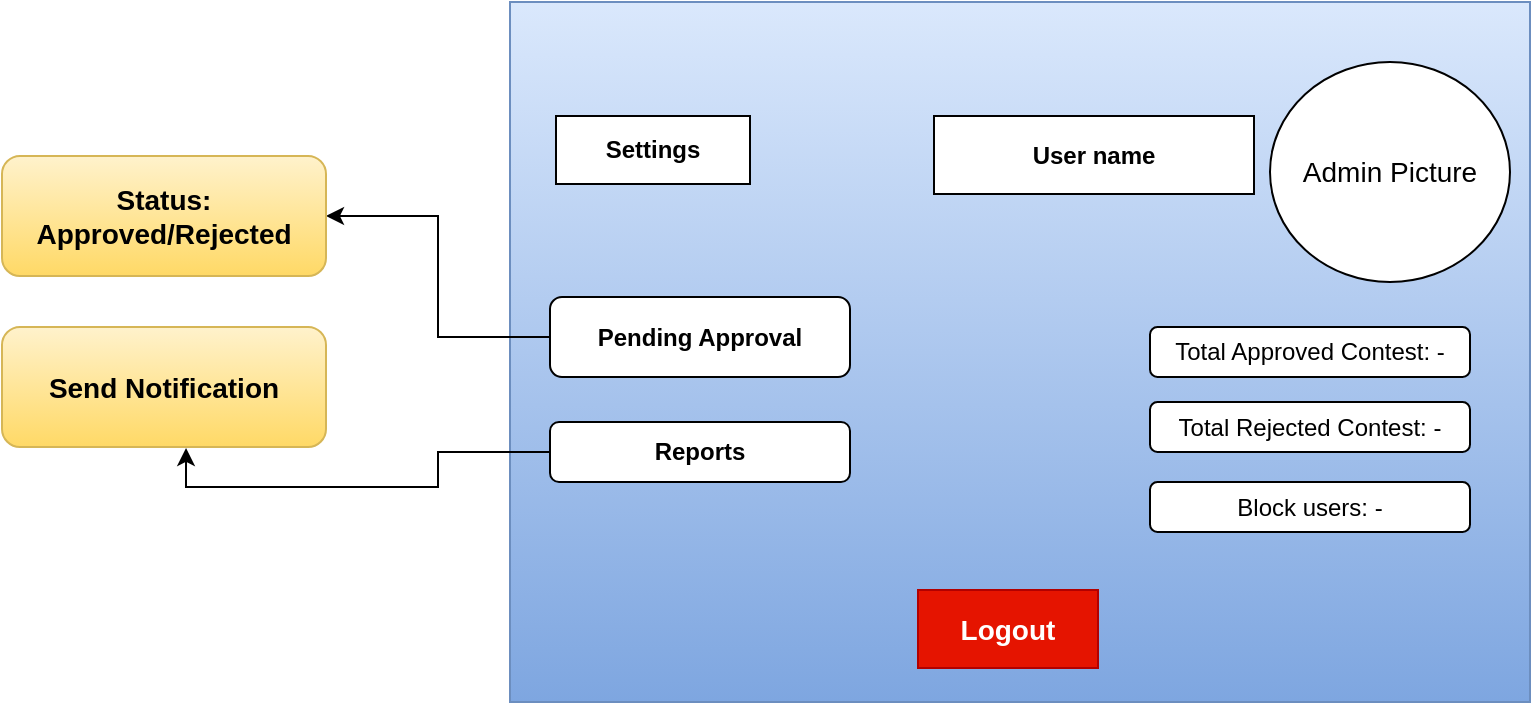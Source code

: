 <mxfile version="24.2.0" type="device">
  <diagram id="aOxzZUITciDglM7q0u0G" name="Page-1">
    <mxGraphModel dx="1050" dy="565" grid="0" gridSize="10" guides="1" tooltips="1" connect="1" arrows="1" fold="1" page="0" pageScale="1" pageWidth="1100" pageHeight="850" math="0" shadow="0">
      <root>
        <mxCell id="0" />
        <mxCell id="1" parent="0" />
        <mxCell id="X58BzX_eYOel72UcdStA-2" value="" style="rounded=0;whiteSpace=wrap;html=1;fillColor=#dae8fc;strokeColor=#6c8ebf;gradientColor=#7ea6e0;" parent="1" vertex="1">
          <mxGeometry x="400" y="70" width="510" height="350" as="geometry" />
        </mxCell>
        <mxCell id="X58BzX_eYOel72UcdStA-3" value="&lt;font style=&quot;font-size: 14px;&quot;&gt;Admin Picture&lt;/font&gt;" style="ellipse;whiteSpace=wrap;html=1;" parent="1" vertex="1">
          <mxGeometry x="780" y="100" width="120" height="110" as="geometry" />
        </mxCell>
        <mxCell id="-Mmpdkr7Lsc0l2bNvJgI-2" style="edgeStyle=orthogonalEdgeStyle;rounded=0;orthogonalLoop=1;jettySize=auto;html=1;entryX=1;entryY=0.5;entryDx=0;entryDy=0;" edge="1" parent="1" source="X58BzX_eYOel72UcdStA-4" target="-Mmpdkr7Lsc0l2bNvJgI-1">
          <mxGeometry relative="1" as="geometry" />
        </mxCell>
        <mxCell id="X58BzX_eYOel72UcdStA-4" value="&lt;b&gt;Pending Approval&lt;/b&gt;" style="rounded=1;whiteSpace=wrap;html=1;" parent="1" vertex="1">
          <mxGeometry x="420" y="217.5" width="150" height="40" as="geometry" />
        </mxCell>
        <mxCell id="X58BzX_eYOel72UcdStA-5" value="&lt;b&gt;Reports&lt;/b&gt;" style="rounded=1;whiteSpace=wrap;html=1;" parent="1" vertex="1">
          <mxGeometry x="420" y="280" width="150" height="30" as="geometry" />
        </mxCell>
        <mxCell id="X58BzX_eYOel72UcdStA-6" value="&lt;b&gt;User name&lt;/b&gt;" style="rounded=0;whiteSpace=wrap;html=1;" parent="1" vertex="1">
          <mxGeometry x="612" y="127" width="160" height="39" as="geometry" />
        </mxCell>
        <mxCell id="X58BzX_eYOel72UcdStA-7" value="Total Approved Contest: -" style="rounded=1;whiteSpace=wrap;html=1;" parent="1" vertex="1">
          <mxGeometry x="720" y="232.5" width="160" height="25" as="geometry" />
        </mxCell>
        <mxCell id="X58BzX_eYOel72UcdStA-8" value="Total Rejected Contest: -" style="rounded=1;whiteSpace=wrap;html=1;" parent="1" vertex="1">
          <mxGeometry x="720" y="270" width="160" height="25" as="geometry" />
        </mxCell>
        <mxCell id="X58BzX_eYOel72UcdStA-9" value="Block users: -" style="rounded=1;whiteSpace=wrap;html=1;" parent="1" vertex="1">
          <mxGeometry x="720" y="310" width="160" height="25" as="geometry" />
        </mxCell>
        <mxCell id="X58BzX_eYOel72UcdStA-11" value="&lt;b&gt;&lt;font style=&quot;font-size: 14px;&quot;&gt;Send Notification&lt;/font&gt;&lt;/b&gt;" style="rounded=1;whiteSpace=wrap;html=1;fillColor=#fff2cc;gradientColor=#ffd966;strokeColor=#d6b656;" parent="1" vertex="1">
          <mxGeometry x="146" y="232.5" width="162" height="60" as="geometry" />
        </mxCell>
        <mxCell id="X58BzX_eYOel72UcdStA-13" style="edgeStyle=orthogonalEdgeStyle;rounded=0;orthogonalLoop=1;jettySize=auto;html=1;entryX=0.568;entryY=1.008;entryDx=0;entryDy=0;entryPerimeter=0;" parent="1" source="X58BzX_eYOel72UcdStA-5" target="X58BzX_eYOel72UcdStA-11" edge="1">
          <mxGeometry relative="1" as="geometry" />
        </mxCell>
        <mxCell id="X58BzX_eYOel72UcdStA-14" value="&lt;b&gt;&lt;font style=&quot;font-size: 14px;&quot;&gt;Logout&lt;/font&gt;&lt;/b&gt;" style="rounded=0;whiteSpace=wrap;html=1;fillColor=#e51400;strokeColor=#B20000;fontColor=#ffffff;" parent="1" vertex="1">
          <mxGeometry x="604" y="364" width="90" height="39" as="geometry" />
        </mxCell>
        <mxCell id="X58BzX_eYOel72UcdStA-16" value="&lt;b&gt;Settings&lt;/b&gt;" style="rounded=0;whiteSpace=wrap;html=1;" parent="1" vertex="1">
          <mxGeometry x="423" y="127" width="97" height="34" as="geometry" />
        </mxCell>
        <mxCell id="-Mmpdkr7Lsc0l2bNvJgI-1" value="&lt;b&gt;&lt;font style=&quot;font-size: 14px;&quot;&gt;Status: Approved/Rejected&lt;/font&gt;&lt;/b&gt;" style="rounded=1;whiteSpace=wrap;html=1;fillColor=#fff2cc;gradientColor=#ffd966;strokeColor=#d6b656;" vertex="1" parent="1">
          <mxGeometry x="146" y="147" width="162" height="60" as="geometry" />
        </mxCell>
      </root>
    </mxGraphModel>
  </diagram>
</mxfile>
